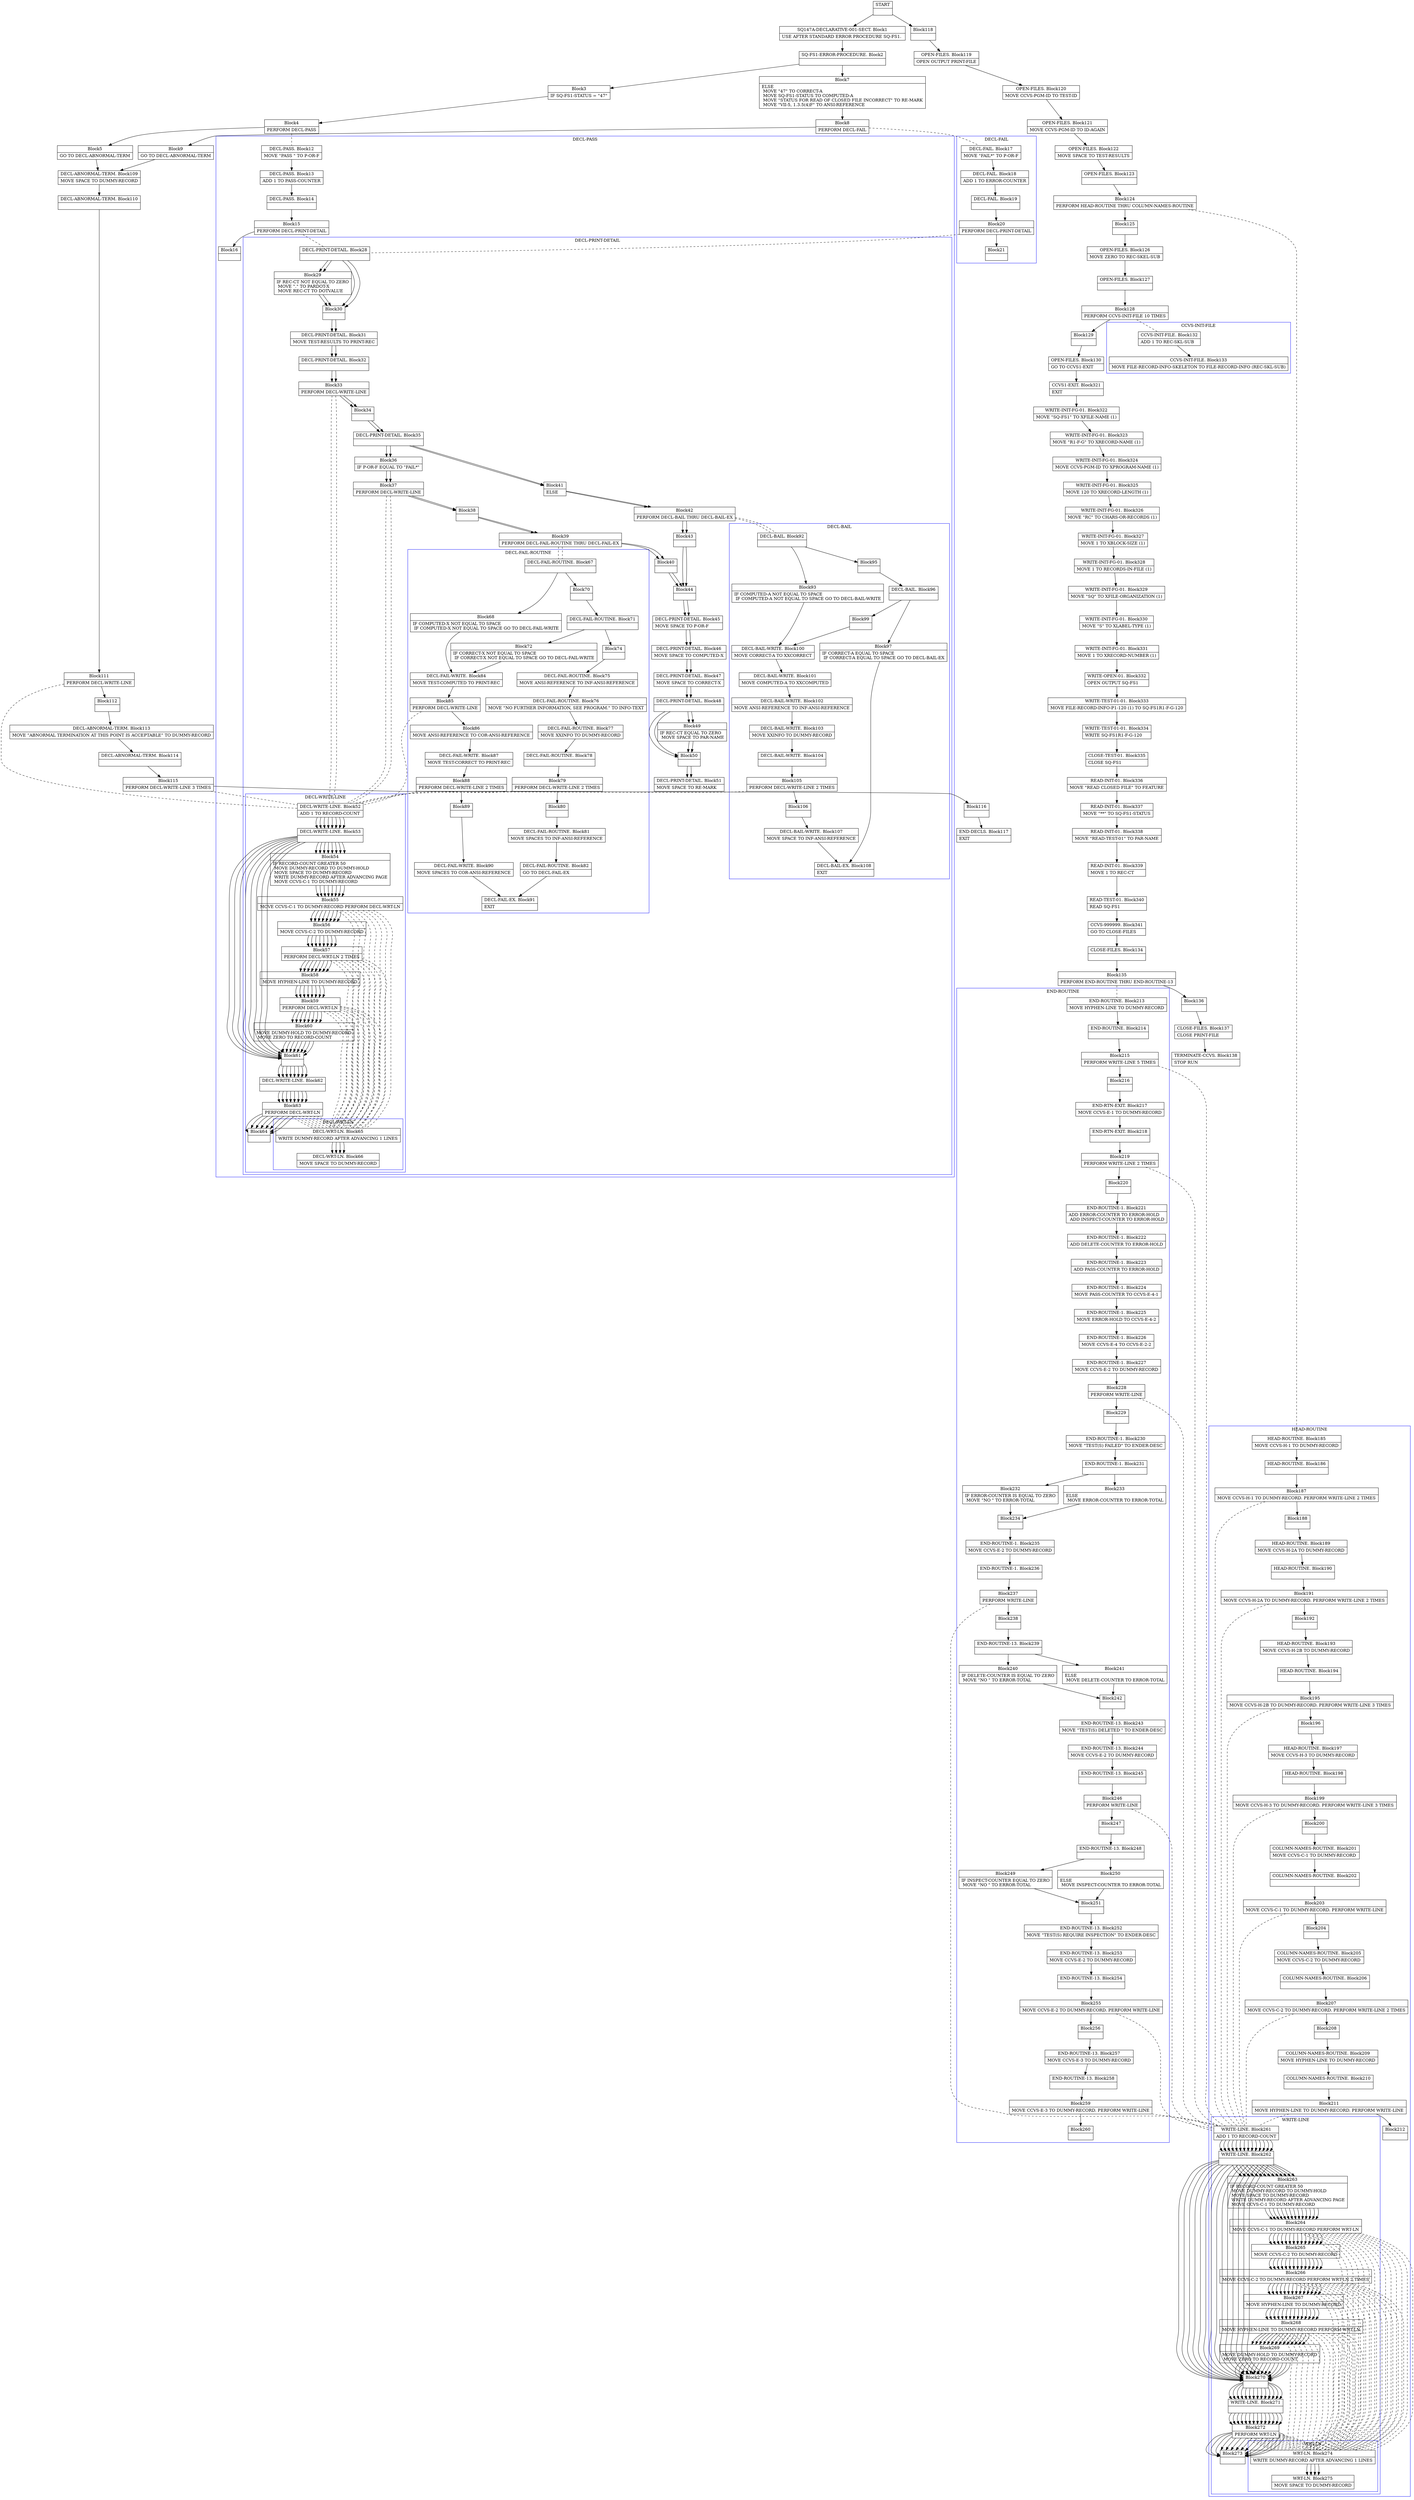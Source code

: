 digraph Cfg {
compound=true;
node [
shape = "record"
]

edge [
arrowtail = "empty"
]
Block0 [
label = "{START|}"
]
Block1 [
label = "{SQ147A-DECLARATIVE-001-SECT. Block1|    USE AFTER STANDARD ERROR PROCEDURE SQ-FS1. \l}"
]
Block2 [
label = "{SQ-FS1-ERROR-PROCEDURE. Block2|}"
]
Block3 [
label = "{Block3|    IF  SQ-FS1-STATUS = \"47\"\l}"
]
Block4 [
label = "{Block4|            PERFORM DECL-PASS\l}"
]
subgraph cluster_1{
color = blue;
label = "DECL-PASS";
Block12 [
label = "{DECL-PASS. Block12|    MOVE   \"PASS \" TO P-OR-F\l}"
]
Block13 [
label = "{DECL-PASS. Block13|    ADD     1 TO PASS-COUNTER\l}"
]
Block14 [
label = "{DECL-PASS. Block14|}"
]
Block15 [
label = "{Block15|    PERFORM DECL-PRINT-DETAIL\l}"
]
subgraph cluster_3{
color = blue;
label = "DECL-PRINT-DETAIL";
Block28 [
label = "{DECL-PRINT-DETAIL. Block28|}"
]
Block29 [
label = "{Block29|    IF REC-CT NOT EQUAL TO ZERO\l            MOVE \".\" TO PARDOT-X\l            MOVE REC-CT TO DOTVALUE\l}"
]
Block30 [
label = "{Block30|}"
]
Block31 [
label = "{DECL-PRINT-DETAIL. Block31|    MOVE    TEST-RESULTS TO PRINT-REC\l}"
]
Block32 [
label = "{DECL-PRINT-DETAIL. Block32|}"
]
Block33 [
label = "{Block33|    PERFORM DECL-WRITE-LINE\l}"
]
subgraph cluster_6{
color = blue;
label = "DECL-WRITE-LINE";
Block52 [
label = "{DECL-WRITE-LINE. Block52|    ADD     1 TO RECORD-COUNT\l}"
]
Block53 [
label = "{DECL-WRITE-LINE. Block53|}"
]
Block54 [
label = "{Block54|    IF RECORD-COUNT GREATER 50\l        MOVE    DUMMY-RECORD TO DUMMY-HOLD\l        MOVE    SPACE TO DUMMY-RECORD\l        WRITE   DUMMY-RECORD AFTER ADVANCING PAGE\l        MOVE    CCVS-C-1 TO DUMMY-RECORD\l}"
]
Block55 [
label = "{Block55|        MOVE    CCVS-C-1 TO DUMMY-RECORD PERFORM DECL-WRT-LN\l}"
]
subgraph cluster_10{
color = blue;
label = "DECL-WRT-LN";
Block65 [
label = "{DECL-WRT-LN. Block65|    WRITE   DUMMY-RECORD AFTER ADVANCING 1 LINES\l}"
]
Block66 [
label = "{DECL-WRT-LN. Block66|    MOVE    SPACE TO DUMMY-RECORD\l}"
]
Block65 -> Block66

}
Block55 -> Block65 [style=dashed, arrowhead=none]

Block56 [
label = "{Block56|        MOVE    CCVS-C-2 TO DUMMY-RECORD\l}"
]
Block57 [
label = "{Block57|        PERFORM DECL-WRT-LN 2 TIMES\l}"
]
subgraph cluster_11{
color = blue;
label = "DECL-WRT-LN";
Block65 [
label = "{DECL-WRT-LN. Block65|    WRITE   DUMMY-RECORD AFTER ADVANCING 1 LINES\l}"
]
Block66 [
label = "{DECL-WRT-LN. Block66|    MOVE    SPACE TO DUMMY-RECORD\l}"
]
Block65 -> Block66

}
Block57 -> Block65 [style=dashed, arrowhead=none]

Block58 [
label = "{Block58|        MOVE    HYPHEN-LINE TO DUMMY-RECORD\l}"
]
Block59 [
label = "{Block59|        PERFORM DECL-WRT-LN\l}"
]
subgraph cluster_12{
color = blue;
label = "DECL-WRT-LN";
Block65 [
label = "{DECL-WRT-LN. Block65|    WRITE   DUMMY-RECORD AFTER ADVANCING 1 LINES\l}"
]
Block66 [
label = "{DECL-WRT-LN. Block66|    MOVE    SPACE TO DUMMY-RECORD\l}"
]
Block65 -> Block66

}
Block59 -> Block65 [style=dashed, arrowhead=none]

Block60 [
label = "{Block60|        MOVE    DUMMY-HOLD TO DUMMY-RECORD\l        MOVE    ZERO TO RECORD-COUNT\l}"
]
Block61 [
label = "{Block61|}"
]
Block62 [
label = "{DECL-WRITE-LINE. Block62|}"
]
Block63 [
label = "{Block63|    PERFORM DECL-WRT-LN\l}"
]
subgraph cluster_13{
color = blue;
label = "DECL-WRT-LN";
Block65 [
label = "{DECL-WRT-LN. Block65|    WRITE   DUMMY-RECORD AFTER ADVANCING 1 LINES\l}"
]
Block66 [
label = "{DECL-WRT-LN. Block66|    MOVE    SPACE TO DUMMY-RECORD\l}"
]
Block65 -> Block66

}
Block63 -> Block65 [style=dashed, arrowhead=none]

Block64 [
label = "{Block64|}"
]
Block52 -> Block53
Block53 -> Block54
Block53 -> Block61
Block54 -> Block55
Block55 -> Block56
Block56 -> Block57
Block57 -> Block58
Block58 -> Block59
Block59 -> Block60
Block60 -> Block61
Block61 -> Block62
Block62 -> Block63
Block63 -> Block64

}
Block33 -> Block52 [style=dashed, arrowhead=none]

Block34 [
label = "{Block34|}"
]
Block35 [
label = "{DECL-PRINT-DETAIL. Block35|}"
]
Block36 [
label = "{Block36|    IF P-OR-F EQUAL TO \"FAIL*\"\l}"
]
Block37 [
label = "{Block37|        PERFORM DECL-WRITE-LINE\l}"
]
subgraph cluster_7{
color = blue;
label = "DECL-WRITE-LINE";
Block52 [
label = "{DECL-WRITE-LINE. Block52|    ADD     1 TO RECORD-COUNT\l}"
]
Block53 [
label = "{DECL-WRITE-LINE. Block53|}"
]
Block54 [
label = "{Block54|    IF RECORD-COUNT GREATER 50\l        MOVE    DUMMY-RECORD TO DUMMY-HOLD\l        MOVE    SPACE TO DUMMY-RECORD\l        WRITE   DUMMY-RECORD AFTER ADVANCING PAGE\l        MOVE    CCVS-C-1 TO DUMMY-RECORD\l}"
]
Block55 [
label = "{Block55|        MOVE    CCVS-C-1 TO DUMMY-RECORD PERFORM DECL-WRT-LN\l}"
]
Block55 -> Block65 [style=dashed, arrowhead=none]

Block56 [
label = "{Block56|        MOVE    CCVS-C-2 TO DUMMY-RECORD\l}"
]
Block57 [
label = "{Block57|        PERFORM DECL-WRT-LN 2 TIMES\l}"
]
Block57 -> Block65 [style=dashed, arrowhead=none]

Block58 [
label = "{Block58|        MOVE    HYPHEN-LINE TO DUMMY-RECORD\l}"
]
Block59 [
label = "{Block59|        PERFORM DECL-WRT-LN\l}"
]
Block59 -> Block65 [style=dashed, arrowhead=none]

Block60 [
label = "{Block60|        MOVE    DUMMY-HOLD TO DUMMY-RECORD\l        MOVE    ZERO TO RECORD-COUNT\l}"
]
Block61 [
label = "{Block61|}"
]
Block62 [
label = "{DECL-WRITE-LINE. Block62|}"
]
Block63 [
label = "{Block63|    PERFORM DECL-WRT-LN\l}"
]
Block63 -> Block65 [style=dashed, arrowhead=none]

Block64 [
label = "{Block64|}"
]
Block52 -> Block53
Block53 -> Block54
Block53 -> Block61
Block54 -> Block55
Block55 -> Block56
Block56 -> Block57
Block57 -> Block58
Block58 -> Block59
Block59 -> Block60
Block60 -> Block61
Block61 -> Block62
Block62 -> Block63
Block63 -> Block64

}
Block37 -> Block52 [style=dashed, arrowhead=none]

Block38 [
label = "{Block38|}"
]
Block39 [
label = "{Block39|        PERFORM DECL-FAIL-ROUTINE THRU DECL-FAIL-EX\l}"
]
subgraph cluster_8{
color = blue;
label = "DECL-FAIL-ROUTINE";
Block67 [
label = "{DECL-FAIL-ROUTINE. Block67|}"
]
Block68 [
label = "{Block68|    IF COMPUTED-X NOT EQUAL TO SPACE\l    IF COMPUTED-X NOT EQUAL TO SPACE GO TO DECL-FAIL-WRITE\l}"
]
Block84 [
label = "{DECL-FAIL-WRITE. Block84|    MOVE    TEST-COMPUTED TO PRINT-REC\l}"
]
Block85 [
label = "{Block85|    PERFORM DECL-WRITE-LINE\l}"
]
subgraph cluster_15{
color = blue;
label = "DECL-WRITE-LINE";
Block52 [
label = "{DECL-WRITE-LINE. Block52|    ADD     1 TO RECORD-COUNT\l}"
]
Block53 [
label = "{DECL-WRITE-LINE. Block53|}"
]
Block54 [
label = "{Block54|    IF RECORD-COUNT GREATER 50\l        MOVE    DUMMY-RECORD TO DUMMY-HOLD\l        MOVE    SPACE TO DUMMY-RECORD\l        WRITE   DUMMY-RECORD AFTER ADVANCING PAGE\l        MOVE    CCVS-C-1 TO DUMMY-RECORD\l}"
]
Block55 [
label = "{Block55|        MOVE    CCVS-C-1 TO DUMMY-RECORD PERFORM DECL-WRT-LN\l}"
]
Block55 -> Block65 [style=dashed, arrowhead=none]

Block56 [
label = "{Block56|        MOVE    CCVS-C-2 TO DUMMY-RECORD\l}"
]
Block57 [
label = "{Block57|        PERFORM DECL-WRT-LN 2 TIMES\l}"
]
Block57 -> Block65 [style=dashed, arrowhead=none]

Block58 [
label = "{Block58|        MOVE    HYPHEN-LINE TO DUMMY-RECORD\l}"
]
Block59 [
label = "{Block59|        PERFORM DECL-WRT-LN\l}"
]
Block59 -> Block65 [style=dashed, arrowhead=none]

Block60 [
label = "{Block60|        MOVE    DUMMY-HOLD TO DUMMY-RECORD\l        MOVE    ZERO TO RECORD-COUNT\l}"
]
Block61 [
label = "{Block61|}"
]
Block62 [
label = "{DECL-WRITE-LINE. Block62|}"
]
Block63 [
label = "{Block63|    PERFORM DECL-WRT-LN\l}"
]
Block63 -> Block65 [style=dashed, arrowhead=none]

Block64 [
label = "{Block64|}"
]
Block52 -> Block53
Block53 -> Block54
Block53 -> Block61
Block54 -> Block55
Block55 -> Block56
Block56 -> Block57
Block57 -> Block58
Block58 -> Block59
Block59 -> Block60
Block60 -> Block61
Block61 -> Block62
Block62 -> Block63
Block63 -> Block64

}
Block85 -> Block52 [style=dashed, arrowhead=none]

Block86 [
label = "{Block86|    MOVE    ANSI-REFERENCE TO COR-ANSI-REFERENCE\l}"
]
Block87 [
label = "{DECL-FAIL-WRITE. Block87|    MOVE    TEST-CORRECT TO PRINT-REC\l}"
]
Block88 [
label = "{Block88|    PERFORM DECL-WRITE-LINE 2 TIMES\l}"
]
subgraph cluster_16{
color = blue;
label = "DECL-WRITE-LINE";
Block52 [
label = "{DECL-WRITE-LINE. Block52|    ADD     1 TO RECORD-COUNT\l}"
]
Block53 [
label = "{DECL-WRITE-LINE. Block53|}"
]
Block54 [
label = "{Block54|    IF RECORD-COUNT GREATER 50\l        MOVE    DUMMY-RECORD TO DUMMY-HOLD\l        MOVE    SPACE TO DUMMY-RECORD\l        WRITE   DUMMY-RECORD AFTER ADVANCING PAGE\l        MOVE    CCVS-C-1 TO DUMMY-RECORD\l}"
]
Block55 [
label = "{Block55|        MOVE    CCVS-C-1 TO DUMMY-RECORD PERFORM DECL-WRT-LN\l}"
]
Block55 -> Block65 [style=dashed, arrowhead=none]

Block56 [
label = "{Block56|        MOVE    CCVS-C-2 TO DUMMY-RECORD\l}"
]
Block57 [
label = "{Block57|        PERFORM DECL-WRT-LN 2 TIMES\l}"
]
Block57 -> Block65 [style=dashed, arrowhead=none]

Block58 [
label = "{Block58|        MOVE    HYPHEN-LINE TO DUMMY-RECORD\l}"
]
Block59 [
label = "{Block59|        PERFORM DECL-WRT-LN\l}"
]
Block59 -> Block65 [style=dashed, arrowhead=none]

Block60 [
label = "{Block60|        MOVE    DUMMY-HOLD TO DUMMY-RECORD\l        MOVE    ZERO TO RECORD-COUNT\l}"
]
Block61 [
label = "{Block61|}"
]
Block62 [
label = "{DECL-WRITE-LINE. Block62|}"
]
Block63 [
label = "{Block63|    PERFORM DECL-WRT-LN\l}"
]
Block63 -> Block65 [style=dashed, arrowhead=none]

Block64 [
label = "{Block64|}"
]
Block52 -> Block53
Block53 -> Block54
Block53 -> Block61
Block54 -> Block55
Block55 -> Block56
Block56 -> Block57
Block57 -> Block58
Block58 -> Block59
Block59 -> Block60
Block60 -> Block61
Block61 -> Block62
Block62 -> Block63
Block63 -> Block64

}
Block88 -> Block52 [style=dashed, arrowhead=none]

Block89 [
label = "{Block89|}"
]
Block90 [
label = "{DECL-FAIL-WRITE. Block90|    MOVE    SPACES TO COR-ANSI-REFERENCE\l}"
]
Block91 [
label = "{DECL-FAIL-EX. Block91|    EXIT\l}"
]
Block70 [
label = "{Block70|}"
]
Block71 [
label = "{DECL-FAIL-ROUTINE. Block71|}"
]
Block72 [
label = "{Block72|    IF CORRECT-X NOT EQUAL TO SPACE\l    IF CORRECT-X NOT EQUAL TO SPACE GO TO DECL-FAIL-WRITE\l}"
]
Block74 [
label = "{Block74|}"
]
Block75 [
label = "{DECL-FAIL-ROUTINE. Block75|    MOVE    ANSI-REFERENCE TO INF-ANSI-REFERENCE\l}"
]
Block76 [
label = "{DECL-FAIL-ROUTINE. Block76|    MOVE   \"NO FURTHER INFORMATION, SEE PROGRAM.\" TO INFO-TEXT\l}"
]
Block77 [
label = "{DECL-FAIL-ROUTINE. Block77|    MOVE    XXINFO TO DUMMY-RECORD\l}"
]
Block78 [
label = "{DECL-FAIL-ROUTINE. Block78|}"
]
Block79 [
label = "{Block79|    PERFORM DECL-WRITE-LINE 2 TIMES\l}"
]
subgraph cluster_14{
color = blue;
label = "DECL-WRITE-LINE";
Block52 [
label = "{DECL-WRITE-LINE. Block52|    ADD     1 TO RECORD-COUNT\l}"
]
Block53 [
label = "{DECL-WRITE-LINE. Block53|}"
]
Block54 [
label = "{Block54|    IF RECORD-COUNT GREATER 50\l        MOVE    DUMMY-RECORD TO DUMMY-HOLD\l        MOVE    SPACE TO DUMMY-RECORD\l        WRITE   DUMMY-RECORD AFTER ADVANCING PAGE\l        MOVE    CCVS-C-1 TO DUMMY-RECORD\l}"
]
Block55 [
label = "{Block55|        MOVE    CCVS-C-1 TO DUMMY-RECORD PERFORM DECL-WRT-LN\l}"
]
Block55 -> Block65 [style=dashed, arrowhead=none]

Block56 [
label = "{Block56|        MOVE    CCVS-C-2 TO DUMMY-RECORD\l}"
]
Block57 [
label = "{Block57|        PERFORM DECL-WRT-LN 2 TIMES\l}"
]
Block57 -> Block65 [style=dashed, arrowhead=none]

Block58 [
label = "{Block58|        MOVE    HYPHEN-LINE TO DUMMY-RECORD\l}"
]
Block59 [
label = "{Block59|        PERFORM DECL-WRT-LN\l}"
]
Block59 -> Block65 [style=dashed, arrowhead=none]

Block60 [
label = "{Block60|        MOVE    DUMMY-HOLD TO DUMMY-RECORD\l        MOVE    ZERO TO RECORD-COUNT\l}"
]
Block61 [
label = "{Block61|}"
]
Block62 [
label = "{DECL-WRITE-LINE. Block62|}"
]
Block63 [
label = "{Block63|    PERFORM DECL-WRT-LN\l}"
]
Block63 -> Block65 [style=dashed, arrowhead=none]

Block64 [
label = "{Block64|}"
]
Block52 -> Block53
Block53 -> Block54
Block53 -> Block61
Block54 -> Block55
Block55 -> Block56
Block56 -> Block57
Block57 -> Block58
Block58 -> Block59
Block59 -> Block60
Block60 -> Block61
Block61 -> Block62
Block62 -> Block63
Block63 -> Block64

}
Block79 -> Block52 [style=dashed, arrowhead=none]

Block80 [
label = "{Block80|}"
]
Block81 [
label = "{DECL-FAIL-ROUTINE. Block81|    MOVE    SPACES TO INF-ANSI-REFERENCE\l}"
]
Block82 [
label = "{DECL-FAIL-ROUTINE. Block82|    GO TO   DECL-FAIL-EX\l}"
]
Block67 -> Block68
Block67 -> Block70
Block68 -> Block84
Block84 -> Block85
Block85 -> Block86
Block86 -> Block87
Block87 -> Block88
Block88 -> Block89
Block89 -> Block90
Block90 -> Block91
Block70 -> Block71
Block71 -> Block72
Block71 -> Block74
Block72 -> Block84
Block74 -> Block75
Block75 -> Block76
Block76 -> Block77
Block77 -> Block78
Block78 -> Block79
Block79 -> Block80
Block80 -> Block81
Block81 -> Block82
Block82 -> Block91

}
Block39 -> Block67 [style=dashed, arrowhead=none]

Block40 [
label = "{Block40|}"
]
Block44 [
label = "{Block44|}"
]
Block45 [
label = "{DECL-PRINT-DETAIL. Block45|    MOVE    SPACE TO P-OR-F\l}"
]
Block46 [
label = "{DECL-PRINT-DETAIL. Block46|    MOVE    SPACE TO COMPUTED-X\l}"
]
Block47 [
label = "{DECL-PRINT-DETAIL. Block47|    MOVE    SPACE TO CORRECT-X\l}"
]
Block48 [
label = "{DECL-PRINT-DETAIL. Block48|}"
]
Block49 [
label = "{Block49|    IF REC-CT EQUAL TO ZERO\l        MOVE    SPACE TO PAR-NAME\l}"
]
Block50 [
label = "{Block50|}"
]
Block51 [
label = "{DECL-PRINT-DETAIL. Block51|    MOVE    SPACE TO RE-MARK\l}"
]
Block41 [
label = "{Block41|    ELSE\l}"
]
Block42 [
label = "{Block42|        PERFORM DECL-BAIL THRU DECL-BAIL-EX\l}"
]
subgraph cluster_9{
color = blue;
label = "DECL-BAIL";
Block92 [
label = "{DECL-BAIL. Block92|}"
]
Block93 [
label = "{Block93|    IF COMPUTED-A NOT EQUAL TO SPACE\l    IF COMPUTED-A NOT EQUAL TO SPACE GO TO DECL-BAIL-WRITE\l}"
]
Block100 [
label = "{DECL-BAIL-WRITE. Block100|    MOVE    CORRECT-A TO XXCORRECT\l}"
]
Block101 [
label = "{DECL-BAIL-WRITE. Block101|    MOVE    COMPUTED-A TO XXCOMPUTED\l}"
]
Block102 [
label = "{DECL-BAIL-WRITE. Block102|    MOVE    ANSI-REFERENCE TO INF-ANSI-REFERENCE\l}"
]
Block103 [
label = "{DECL-BAIL-WRITE. Block103|    MOVE    XXINFO TO DUMMY-RECORD\l}"
]
Block104 [
label = "{DECL-BAIL-WRITE. Block104|}"
]
Block105 [
label = "{Block105|    PERFORM DECL-WRITE-LINE 2 TIMES\l}"
]
subgraph cluster_17{
color = blue;
label = "DECL-WRITE-LINE";
Block52 [
label = "{DECL-WRITE-LINE. Block52|    ADD     1 TO RECORD-COUNT\l}"
]
Block53 [
label = "{DECL-WRITE-LINE. Block53|}"
]
Block54 [
label = "{Block54|    IF RECORD-COUNT GREATER 50\l        MOVE    DUMMY-RECORD TO DUMMY-HOLD\l        MOVE    SPACE TO DUMMY-RECORD\l        WRITE   DUMMY-RECORD AFTER ADVANCING PAGE\l        MOVE    CCVS-C-1 TO DUMMY-RECORD\l}"
]
Block55 [
label = "{Block55|        MOVE    CCVS-C-1 TO DUMMY-RECORD PERFORM DECL-WRT-LN\l}"
]
Block55 -> Block65 [style=dashed, arrowhead=none]

Block56 [
label = "{Block56|        MOVE    CCVS-C-2 TO DUMMY-RECORD\l}"
]
Block57 [
label = "{Block57|        PERFORM DECL-WRT-LN 2 TIMES\l}"
]
Block57 -> Block65 [style=dashed, arrowhead=none]

Block58 [
label = "{Block58|        MOVE    HYPHEN-LINE TO DUMMY-RECORD\l}"
]
Block59 [
label = "{Block59|        PERFORM DECL-WRT-LN\l}"
]
Block59 -> Block65 [style=dashed, arrowhead=none]

Block60 [
label = "{Block60|        MOVE    DUMMY-HOLD TO DUMMY-RECORD\l        MOVE    ZERO TO RECORD-COUNT\l}"
]
Block61 [
label = "{Block61|}"
]
Block62 [
label = "{DECL-WRITE-LINE. Block62|}"
]
Block63 [
label = "{Block63|    PERFORM DECL-WRT-LN\l}"
]
Block63 -> Block65 [style=dashed, arrowhead=none]

Block64 [
label = "{Block64|}"
]
Block52 -> Block53
Block53 -> Block54
Block53 -> Block61
Block54 -> Block55
Block55 -> Block56
Block56 -> Block57
Block57 -> Block58
Block58 -> Block59
Block59 -> Block60
Block60 -> Block61
Block61 -> Block62
Block62 -> Block63
Block63 -> Block64

}
Block105 -> Block52 [style=dashed, arrowhead=none]

Block106 [
label = "{Block106|}"
]
Block107 [
label = "{DECL-BAIL-WRITE. Block107|    MOVE SPACE TO INF-ANSI-REFERENCE\l}"
]
Block108 [
label = "{DECL-BAIL-EX. Block108|    EXIT\l}"
]
Block95 [
label = "{Block95|}"
]
Block96 [
label = "{DECL-BAIL. Block96|}"
]
Block97 [
label = "{Block97|    IF CORRECT-A EQUAL TO SPACE\l    IF CORRECT-A EQUAL TO SPACE GO TO DECL-BAIL-EX\l}"
]
Block99 [
label = "{Block99|}"
]
Block92 -> Block93
Block92 -> Block95
Block93 -> Block100
Block100 -> Block101
Block101 -> Block102
Block102 -> Block103
Block103 -> Block104
Block104 -> Block105
Block105 -> Block106
Block106 -> Block107
Block107 -> Block108
Block95 -> Block96
Block96 -> Block97
Block96 -> Block99
Block97 -> Block108
Block99 -> Block100

}
Block42 -> Block92 [style=dashed, arrowhead=none]

Block43 [
label = "{Block43|}"
]
Block28 -> Block29
Block28 -> Block30
Block29 -> Block30
Block30 -> Block31
Block31 -> Block32
Block32 -> Block33
Block33 -> Block34
Block34 -> Block35
Block35 -> Block36
Block35 -> Block41
Block36 -> Block37
Block37 -> Block38
Block38 -> Block39
Block39 -> Block40
Block40 -> Block44
Block44 -> Block45
Block45 -> Block46
Block46 -> Block47
Block47 -> Block48
Block48 -> Block49
Block48 -> Block50
Block49 -> Block50
Block50 -> Block51
Block41 -> Block42
Block42 -> Block43
Block43 -> Block44

}
Block15 -> Block28 [style=dashed, arrowhead=none]

Block16 [
label = "{Block16|}"
]
Block12 -> Block13
Block13 -> Block14
Block14 -> Block15
Block15 -> Block16

}
Block4 -> Block12 [style=dashed, arrowhead=none]

Block5 [
label = "{Block5|            GO TO DECL-ABNORMAL-TERM\l}"
]
Block109 [
label = "{DECL-ABNORMAL-TERM. Block109|    MOVE SPACE TO DUMMY-RECORD\l}"
]
Block110 [
label = "{DECL-ABNORMAL-TERM. Block110|}"
]
Block111 [
label = "{Block111|    PERFORM DECL-WRITE-LINE\l}"
]
subgraph cluster_18{
color = blue;
label = "DECL-WRITE-LINE";
Block52 [
label = "{DECL-WRITE-LINE. Block52|    ADD     1 TO RECORD-COUNT\l}"
]
Block53 [
label = "{DECL-WRITE-LINE. Block53|}"
]
Block54 [
label = "{Block54|    IF RECORD-COUNT GREATER 50\l        MOVE    DUMMY-RECORD TO DUMMY-HOLD\l        MOVE    SPACE TO DUMMY-RECORD\l        WRITE   DUMMY-RECORD AFTER ADVANCING PAGE\l        MOVE    CCVS-C-1 TO DUMMY-RECORD\l}"
]
Block55 [
label = "{Block55|        MOVE    CCVS-C-1 TO DUMMY-RECORD PERFORM DECL-WRT-LN\l}"
]
Block55 -> Block65 [style=dashed, arrowhead=none]

Block56 [
label = "{Block56|        MOVE    CCVS-C-2 TO DUMMY-RECORD\l}"
]
Block57 [
label = "{Block57|        PERFORM DECL-WRT-LN 2 TIMES\l}"
]
Block57 -> Block65 [style=dashed, arrowhead=none]

Block58 [
label = "{Block58|        MOVE    HYPHEN-LINE TO DUMMY-RECORD\l}"
]
Block59 [
label = "{Block59|        PERFORM DECL-WRT-LN\l}"
]
Block59 -> Block65 [style=dashed, arrowhead=none]

Block60 [
label = "{Block60|        MOVE    DUMMY-HOLD TO DUMMY-RECORD\l        MOVE    ZERO TO RECORD-COUNT\l}"
]
Block61 [
label = "{Block61|}"
]
Block62 [
label = "{DECL-WRITE-LINE. Block62|}"
]
Block63 [
label = "{Block63|    PERFORM DECL-WRT-LN\l}"
]
Block63 -> Block65 [style=dashed, arrowhead=none]

Block64 [
label = "{Block64|}"
]
Block52 -> Block53
Block53 -> Block54
Block53 -> Block61
Block54 -> Block55
Block55 -> Block56
Block56 -> Block57
Block57 -> Block58
Block58 -> Block59
Block59 -> Block60
Block60 -> Block61
Block61 -> Block62
Block62 -> Block63
Block63 -> Block64

}
Block111 -> Block52 [style=dashed, arrowhead=none]

Block112 [
label = "{Block112|}"
]
Block113 [
label = "{DECL-ABNORMAL-TERM. Block113|    MOVE \"ABNORMAL TERMINATION AT THIS POINT IS ACCEPTABLE\"              TO DUMMY-RECORD\l}"
]
Block114 [
label = "{DECL-ABNORMAL-TERM. Block114|}"
]
Block115 [
label = "{Block115|    PERFORM DECL-WRITE-LINE 3 TIMES\l}"
]
subgraph cluster_19{
color = blue;
label = "DECL-WRITE-LINE";
Block52 [
label = "{DECL-WRITE-LINE. Block52|    ADD     1 TO RECORD-COUNT\l}"
]
Block53 [
label = "{DECL-WRITE-LINE. Block53|}"
]
Block54 [
label = "{Block54|    IF RECORD-COUNT GREATER 50\l        MOVE    DUMMY-RECORD TO DUMMY-HOLD\l        MOVE    SPACE TO DUMMY-RECORD\l        WRITE   DUMMY-RECORD AFTER ADVANCING PAGE\l        MOVE    CCVS-C-1 TO DUMMY-RECORD\l}"
]
Block55 [
label = "{Block55|        MOVE    CCVS-C-1 TO DUMMY-RECORD PERFORM DECL-WRT-LN\l}"
]
Block55 -> Block65 [style=dashed, arrowhead=none]

Block56 [
label = "{Block56|        MOVE    CCVS-C-2 TO DUMMY-RECORD\l}"
]
Block57 [
label = "{Block57|        PERFORM DECL-WRT-LN 2 TIMES\l}"
]
Block57 -> Block65 [style=dashed, arrowhead=none]

Block58 [
label = "{Block58|        MOVE    HYPHEN-LINE TO DUMMY-RECORD\l}"
]
Block59 [
label = "{Block59|        PERFORM DECL-WRT-LN\l}"
]
Block59 -> Block65 [style=dashed, arrowhead=none]

Block60 [
label = "{Block60|        MOVE    DUMMY-HOLD TO DUMMY-RECORD\l        MOVE    ZERO TO RECORD-COUNT\l}"
]
Block61 [
label = "{Block61|}"
]
Block62 [
label = "{DECL-WRITE-LINE. Block62|}"
]
Block63 [
label = "{Block63|    PERFORM DECL-WRT-LN\l}"
]
Block63 -> Block65 [style=dashed, arrowhead=none]

Block64 [
label = "{Block64|}"
]
Block52 -> Block53
Block53 -> Block54
Block53 -> Block61
Block54 -> Block55
Block55 -> Block56
Block56 -> Block57
Block57 -> Block58
Block58 -> Block59
Block59 -> Block60
Block60 -> Block61
Block61 -> Block62
Block62 -> Block63
Block63 -> Block64

}
Block115 -> Block52 [style=dashed, arrowhead=none]

Block116 [
label = "{Block116|}"
]
Block117 [
label = "{END-DECLS. Block117|    EXIT\l}"
]
Block7 [
label = "{Block7|    ELSE\l            MOVE \"47\" TO CORRECT-A\l            MOVE SQ-FS1-STATUS TO COMPUTED-A\l            MOVE \"STATUS FOR READ OF CLOSED FILE INCORRECT\"                      TO RE-MARK\l            MOVE \"VII-5, 1.3.5(4)F\" TO ANSI-REFERENCE\l}"
]
Block8 [
label = "{Block8|            PERFORM DECL-FAIL\l}"
]
subgraph cluster_2{
color = blue;
label = "DECL-FAIL";
Block17 [
label = "{DECL-FAIL. Block17|    MOVE   \"FAIL*\" TO P-OR-F\l}"
]
Block18 [
label = "{DECL-FAIL. Block18|    ADD     1 TO ERROR-COUNTER\l}"
]
Block19 [
label = "{DECL-FAIL. Block19|}"
]
Block20 [
label = "{Block20|    PERFORM DECL-PRINT-DETAIL\l}"
]
subgraph cluster_4{
color = blue;
label = "DECL-PRINT-DETAIL";
Block28 [
label = "{DECL-PRINT-DETAIL. Block28|}"
]
Block29 [
label = "{Block29|    IF REC-CT NOT EQUAL TO ZERO\l            MOVE \".\" TO PARDOT-X\l            MOVE REC-CT TO DOTVALUE\l}"
]
Block30 [
label = "{Block30|}"
]
Block31 [
label = "{DECL-PRINT-DETAIL. Block31|    MOVE    TEST-RESULTS TO PRINT-REC\l}"
]
Block32 [
label = "{DECL-PRINT-DETAIL. Block32|}"
]
Block33 [
label = "{Block33|    PERFORM DECL-WRITE-LINE\l}"
]
Block33 -> Block52 [style=dashed, arrowhead=none]

Block34 [
label = "{Block34|}"
]
Block35 [
label = "{DECL-PRINT-DETAIL. Block35|}"
]
Block36 [
label = "{Block36|    IF P-OR-F EQUAL TO \"FAIL*\"\l}"
]
Block37 [
label = "{Block37|        PERFORM DECL-WRITE-LINE\l}"
]
Block37 -> Block52 [style=dashed, arrowhead=none]

Block38 [
label = "{Block38|}"
]
Block39 [
label = "{Block39|        PERFORM DECL-FAIL-ROUTINE THRU DECL-FAIL-EX\l}"
]
Block39 -> Block67 [style=dashed, arrowhead=none]

Block40 [
label = "{Block40|}"
]
Block44 [
label = "{Block44|}"
]
Block45 [
label = "{DECL-PRINT-DETAIL. Block45|    MOVE    SPACE TO P-OR-F\l}"
]
Block46 [
label = "{DECL-PRINT-DETAIL. Block46|    MOVE    SPACE TO COMPUTED-X\l}"
]
Block47 [
label = "{DECL-PRINT-DETAIL. Block47|    MOVE    SPACE TO CORRECT-X\l}"
]
Block48 [
label = "{DECL-PRINT-DETAIL. Block48|}"
]
Block49 [
label = "{Block49|    IF REC-CT EQUAL TO ZERO\l        MOVE    SPACE TO PAR-NAME\l}"
]
Block50 [
label = "{Block50|}"
]
Block51 [
label = "{DECL-PRINT-DETAIL. Block51|    MOVE    SPACE TO RE-MARK\l}"
]
Block41 [
label = "{Block41|    ELSE\l}"
]
Block42 [
label = "{Block42|        PERFORM DECL-BAIL THRU DECL-BAIL-EX\l}"
]
Block42 -> Block92 [style=dashed, arrowhead=none]

Block43 [
label = "{Block43|}"
]
Block28 -> Block29
Block28 -> Block30
Block29 -> Block30
Block30 -> Block31
Block31 -> Block32
Block32 -> Block33
Block33 -> Block34
Block34 -> Block35
Block35 -> Block36
Block35 -> Block41
Block36 -> Block37
Block37 -> Block38
Block38 -> Block39
Block39 -> Block40
Block40 -> Block44
Block44 -> Block45
Block45 -> Block46
Block46 -> Block47
Block47 -> Block48
Block48 -> Block49
Block48 -> Block50
Block49 -> Block50
Block50 -> Block51
Block41 -> Block42
Block42 -> Block43
Block43 -> Block44

}
Block20 -> Block28 [style=dashed, arrowhead=none]

Block21 [
label = "{Block21|}"
]
Block17 -> Block18
Block18 -> Block19
Block19 -> Block20
Block20 -> Block21

}
Block8 -> Block17 [style=dashed, arrowhead=none]

Block9 [
label = "{Block9|            GO TO DECL-ABNORMAL-TERM\l}"
]
Block118 [
label = "{Block118|}"
]
Block119 [
label = "{OPEN-FILES. Block119|    OPEN    OUTPUT PRINT-FILE\l}"
]
Block120 [
label = "{OPEN-FILES. Block120|    MOVE    CCVS-PGM-ID TO TEST-ID\l}"
]
Block121 [
label = "{OPEN-FILES. Block121|    MOVE    CCVS-PGM-ID TO ID-AGAIN\l}"
]
Block122 [
label = "{OPEN-FILES. Block122|    MOVE    SPACE TO TEST-RESULTS\l}"
]
Block123 [
label = "{OPEN-FILES. Block123|}"
]
Block124 [
label = "{Block124|    PERFORM HEAD-ROUTINE THRU COLUMN-NAMES-ROUTINE\l}"
]
subgraph cluster_20{
color = blue;
label = "HEAD-ROUTINE";
Block185 [
label = "{HEAD-ROUTINE. Block185|    MOVE CCVS-H-1  TO DUMMY-RECORD\l}"
]
Block186 [
label = "{HEAD-ROUTINE. Block186|}"
]
Block187 [
label = "{Block187|    MOVE CCVS-H-1  TO DUMMY-RECORD. PERFORM WRITE-LINE 2 TIMES\l}"
]
subgraph cluster_31{
color = blue;
label = "WRITE-LINE";
Block261 [
label = "{WRITE-LINE. Block261|    ADD     1 TO RECORD-COUNT\l}"
]
Block262 [
label = "{WRITE-LINE. Block262|}"
]
Block263 [
label = "{Block263|    IF RECORD-COUNT GREATER 50\l        MOVE  DUMMY-RECORD TO DUMMY-HOLD\l        MOVE  SPACE TO DUMMY-RECORD\l        WRITE DUMMY-RECORD AFTER ADVANCING PAGE\l        MOVE  CCVS-C-1 TO DUMMY-RECORD\l}"
]
Block264 [
label = "{Block264|        MOVE  CCVS-C-1 TO DUMMY-RECORD PERFORM WRT-LN\l}"
]
subgraph cluster_45{
color = blue;
label = "WRT-LN";
Block274 [
label = "{WRT-LN. Block274|    WRITE   DUMMY-RECORD AFTER ADVANCING 1 LINES\l}"
]
Block275 [
label = "{WRT-LN. Block275|    MOVE    SPACE TO DUMMY-RECORD\l}"
]
Block274 -> Block275

}
Block264 -> Block274 [style=dashed, arrowhead=none]

Block265 [
label = "{Block265|        MOVE  CCVS-C-2 TO DUMMY-RECORD\l}"
]
Block266 [
label = "{Block266|        MOVE  CCVS-C-2 TO DUMMY-RECORD PERFORM WRT-LN 2 TIMES\l}"
]
subgraph cluster_46{
color = blue;
label = "WRT-LN";
Block274 [
label = "{WRT-LN. Block274|    WRITE   DUMMY-RECORD AFTER ADVANCING 1 LINES\l}"
]
Block275 [
label = "{WRT-LN. Block275|    MOVE    SPACE TO DUMMY-RECORD\l}"
]
Block274 -> Block275

}
Block266 -> Block274 [style=dashed, arrowhead=none]

Block267 [
label = "{Block267|        MOVE  HYPHEN-LINE TO DUMMY-RECORD\l}"
]
Block268 [
label = "{Block268|        MOVE  HYPHEN-LINE TO DUMMY-RECORD PERFORM WRT-LN\l}"
]
subgraph cluster_47{
color = blue;
label = "WRT-LN";
Block274 [
label = "{WRT-LN. Block274|    WRITE   DUMMY-RECORD AFTER ADVANCING 1 LINES\l}"
]
Block275 [
label = "{WRT-LN. Block275|    MOVE    SPACE TO DUMMY-RECORD\l}"
]
Block274 -> Block275

}
Block268 -> Block274 [style=dashed, arrowhead=none]

Block269 [
label = "{Block269|        MOVE  DUMMY-HOLD TO DUMMY-RECORD\l        MOVE  ZERO TO RECORD-COUNT\l}"
]
Block270 [
label = "{Block270|}"
]
Block271 [
label = "{WRITE-LINE. Block271|}"
]
Block272 [
label = "{Block272|    PERFORM WRT-LN\l}"
]
subgraph cluster_48{
color = blue;
label = "WRT-LN";
Block274 [
label = "{WRT-LN. Block274|    WRITE   DUMMY-RECORD AFTER ADVANCING 1 LINES\l}"
]
Block275 [
label = "{WRT-LN. Block275|    MOVE    SPACE TO DUMMY-RECORD\l}"
]
Block274 -> Block275

}
Block272 -> Block274 [style=dashed, arrowhead=none]

Block273 [
label = "{Block273|}"
]
Block261 -> Block262
Block262 -> Block263
Block262 -> Block270
Block263 -> Block264
Block264 -> Block265
Block265 -> Block266
Block266 -> Block267
Block267 -> Block268
Block268 -> Block269
Block269 -> Block270
Block270 -> Block271
Block271 -> Block272
Block272 -> Block273

}
Block187 -> Block261 [style=dashed, arrowhead=none]

Block188 [
label = "{Block188|}"
]
Block189 [
label = "{HEAD-ROUTINE. Block189|    MOVE CCVS-H-2A TO DUMMY-RECORD\l}"
]
Block190 [
label = "{HEAD-ROUTINE. Block190|}"
]
Block191 [
label = "{Block191|    MOVE CCVS-H-2A TO DUMMY-RECORD. PERFORM WRITE-LINE 2 TIMES\l}"
]
subgraph cluster_32{
color = blue;
label = "WRITE-LINE";
Block261 [
label = "{WRITE-LINE. Block261|    ADD     1 TO RECORD-COUNT\l}"
]
Block262 [
label = "{WRITE-LINE. Block262|}"
]
Block263 [
label = "{Block263|    IF RECORD-COUNT GREATER 50\l        MOVE  DUMMY-RECORD TO DUMMY-HOLD\l        MOVE  SPACE TO DUMMY-RECORD\l        WRITE DUMMY-RECORD AFTER ADVANCING PAGE\l        MOVE  CCVS-C-1 TO DUMMY-RECORD\l}"
]
Block264 [
label = "{Block264|        MOVE  CCVS-C-1 TO DUMMY-RECORD PERFORM WRT-LN\l}"
]
Block264 -> Block274 [style=dashed, arrowhead=none]

Block265 [
label = "{Block265|        MOVE  CCVS-C-2 TO DUMMY-RECORD\l}"
]
Block266 [
label = "{Block266|        MOVE  CCVS-C-2 TO DUMMY-RECORD PERFORM WRT-LN 2 TIMES\l}"
]
Block266 -> Block274 [style=dashed, arrowhead=none]

Block267 [
label = "{Block267|        MOVE  HYPHEN-LINE TO DUMMY-RECORD\l}"
]
Block268 [
label = "{Block268|        MOVE  HYPHEN-LINE TO DUMMY-RECORD PERFORM WRT-LN\l}"
]
Block268 -> Block274 [style=dashed, arrowhead=none]

Block269 [
label = "{Block269|        MOVE  DUMMY-HOLD TO DUMMY-RECORD\l        MOVE  ZERO TO RECORD-COUNT\l}"
]
Block270 [
label = "{Block270|}"
]
Block271 [
label = "{WRITE-LINE. Block271|}"
]
Block272 [
label = "{Block272|    PERFORM WRT-LN\l}"
]
Block272 -> Block274 [style=dashed, arrowhead=none]

Block273 [
label = "{Block273|}"
]
Block261 -> Block262
Block262 -> Block263
Block262 -> Block270
Block263 -> Block264
Block264 -> Block265
Block265 -> Block266
Block266 -> Block267
Block267 -> Block268
Block268 -> Block269
Block269 -> Block270
Block270 -> Block271
Block271 -> Block272
Block272 -> Block273

}
Block191 -> Block261 [style=dashed, arrowhead=none]

Block192 [
label = "{Block192|}"
]
Block193 [
label = "{HEAD-ROUTINE. Block193|    MOVE CCVS-H-2B TO DUMMY-RECORD\l}"
]
Block194 [
label = "{HEAD-ROUTINE. Block194|}"
]
Block195 [
label = "{Block195|    MOVE CCVS-H-2B TO DUMMY-RECORD. PERFORM WRITE-LINE 3 TIMES\l}"
]
subgraph cluster_33{
color = blue;
label = "WRITE-LINE";
Block261 [
label = "{WRITE-LINE. Block261|    ADD     1 TO RECORD-COUNT\l}"
]
Block262 [
label = "{WRITE-LINE. Block262|}"
]
Block263 [
label = "{Block263|    IF RECORD-COUNT GREATER 50\l        MOVE  DUMMY-RECORD TO DUMMY-HOLD\l        MOVE  SPACE TO DUMMY-RECORD\l        WRITE DUMMY-RECORD AFTER ADVANCING PAGE\l        MOVE  CCVS-C-1 TO DUMMY-RECORD\l}"
]
Block264 [
label = "{Block264|        MOVE  CCVS-C-1 TO DUMMY-RECORD PERFORM WRT-LN\l}"
]
Block264 -> Block274 [style=dashed, arrowhead=none]

Block265 [
label = "{Block265|        MOVE  CCVS-C-2 TO DUMMY-RECORD\l}"
]
Block266 [
label = "{Block266|        MOVE  CCVS-C-2 TO DUMMY-RECORD PERFORM WRT-LN 2 TIMES\l}"
]
Block266 -> Block274 [style=dashed, arrowhead=none]

Block267 [
label = "{Block267|        MOVE  HYPHEN-LINE TO DUMMY-RECORD\l}"
]
Block268 [
label = "{Block268|        MOVE  HYPHEN-LINE TO DUMMY-RECORD PERFORM WRT-LN\l}"
]
Block268 -> Block274 [style=dashed, arrowhead=none]

Block269 [
label = "{Block269|        MOVE  DUMMY-HOLD TO DUMMY-RECORD\l        MOVE  ZERO TO RECORD-COUNT\l}"
]
Block270 [
label = "{Block270|}"
]
Block271 [
label = "{WRITE-LINE. Block271|}"
]
Block272 [
label = "{Block272|    PERFORM WRT-LN\l}"
]
Block272 -> Block274 [style=dashed, arrowhead=none]

Block273 [
label = "{Block273|}"
]
Block261 -> Block262
Block262 -> Block263
Block262 -> Block270
Block263 -> Block264
Block264 -> Block265
Block265 -> Block266
Block266 -> Block267
Block267 -> Block268
Block268 -> Block269
Block269 -> Block270
Block270 -> Block271
Block271 -> Block272
Block272 -> Block273

}
Block195 -> Block261 [style=dashed, arrowhead=none]

Block196 [
label = "{Block196|}"
]
Block197 [
label = "{HEAD-ROUTINE. Block197|    MOVE CCVS-H-3  TO DUMMY-RECORD\l}"
]
Block198 [
label = "{HEAD-ROUTINE. Block198|}"
]
Block199 [
label = "{Block199|    MOVE CCVS-H-3  TO DUMMY-RECORD. PERFORM WRITE-LINE 3 TIMES\l}"
]
subgraph cluster_34{
color = blue;
label = "WRITE-LINE";
Block261 [
label = "{WRITE-LINE. Block261|    ADD     1 TO RECORD-COUNT\l}"
]
Block262 [
label = "{WRITE-LINE. Block262|}"
]
Block263 [
label = "{Block263|    IF RECORD-COUNT GREATER 50\l        MOVE  DUMMY-RECORD TO DUMMY-HOLD\l        MOVE  SPACE TO DUMMY-RECORD\l        WRITE DUMMY-RECORD AFTER ADVANCING PAGE\l        MOVE  CCVS-C-1 TO DUMMY-RECORD\l}"
]
Block264 [
label = "{Block264|        MOVE  CCVS-C-1 TO DUMMY-RECORD PERFORM WRT-LN\l}"
]
Block264 -> Block274 [style=dashed, arrowhead=none]

Block265 [
label = "{Block265|        MOVE  CCVS-C-2 TO DUMMY-RECORD\l}"
]
Block266 [
label = "{Block266|        MOVE  CCVS-C-2 TO DUMMY-RECORD PERFORM WRT-LN 2 TIMES\l}"
]
Block266 -> Block274 [style=dashed, arrowhead=none]

Block267 [
label = "{Block267|        MOVE  HYPHEN-LINE TO DUMMY-RECORD\l}"
]
Block268 [
label = "{Block268|        MOVE  HYPHEN-LINE TO DUMMY-RECORD PERFORM WRT-LN\l}"
]
Block268 -> Block274 [style=dashed, arrowhead=none]

Block269 [
label = "{Block269|        MOVE  DUMMY-HOLD TO DUMMY-RECORD\l        MOVE  ZERO TO RECORD-COUNT\l}"
]
Block270 [
label = "{Block270|}"
]
Block271 [
label = "{WRITE-LINE. Block271|}"
]
Block272 [
label = "{Block272|    PERFORM WRT-LN\l}"
]
Block272 -> Block274 [style=dashed, arrowhead=none]

Block273 [
label = "{Block273|}"
]
Block261 -> Block262
Block262 -> Block263
Block262 -> Block270
Block263 -> Block264
Block264 -> Block265
Block265 -> Block266
Block266 -> Block267
Block267 -> Block268
Block268 -> Block269
Block269 -> Block270
Block270 -> Block271
Block271 -> Block272
Block272 -> Block273

}
Block199 -> Block261 [style=dashed, arrowhead=none]

Block200 [
label = "{Block200|}"
]
Block201 [
label = "{COLUMN-NAMES-ROUTINE. Block201|    MOVE CCVS-C-1 TO DUMMY-RECORD\l}"
]
Block202 [
label = "{COLUMN-NAMES-ROUTINE. Block202|}"
]
Block203 [
label = "{Block203|    MOVE CCVS-C-1 TO DUMMY-RECORD. PERFORM WRITE-LINE\l}"
]
subgraph cluster_35{
color = blue;
label = "WRITE-LINE";
Block261 [
label = "{WRITE-LINE. Block261|    ADD     1 TO RECORD-COUNT\l}"
]
Block262 [
label = "{WRITE-LINE. Block262|}"
]
Block263 [
label = "{Block263|    IF RECORD-COUNT GREATER 50\l        MOVE  DUMMY-RECORD TO DUMMY-HOLD\l        MOVE  SPACE TO DUMMY-RECORD\l        WRITE DUMMY-RECORD AFTER ADVANCING PAGE\l        MOVE  CCVS-C-1 TO DUMMY-RECORD\l}"
]
Block264 [
label = "{Block264|        MOVE  CCVS-C-1 TO DUMMY-RECORD PERFORM WRT-LN\l}"
]
Block264 -> Block274 [style=dashed, arrowhead=none]

Block265 [
label = "{Block265|        MOVE  CCVS-C-2 TO DUMMY-RECORD\l}"
]
Block266 [
label = "{Block266|        MOVE  CCVS-C-2 TO DUMMY-RECORD PERFORM WRT-LN 2 TIMES\l}"
]
Block266 -> Block274 [style=dashed, arrowhead=none]

Block267 [
label = "{Block267|        MOVE  HYPHEN-LINE TO DUMMY-RECORD\l}"
]
Block268 [
label = "{Block268|        MOVE  HYPHEN-LINE TO DUMMY-RECORD PERFORM WRT-LN\l}"
]
Block268 -> Block274 [style=dashed, arrowhead=none]

Block269 [
label = "{Block269|        MOVE  DUMMY-HOLD TO DUMMY-RECORD\l        MOVE  ZERO TO RECORD-COUNT\l}"
]
Block270 [
label = "{Block270|}"
]
Block271 [
label = "{WRITE-LINE. Block271|}"
]
Block272 [
label = "{Block272|    PERFORM WRT-LN\l}"
]
Block272 -> Block274 [style=dashed, arrowhead=none]

Block273 [
label = "{Block273|}"
]
Block261 -> Block262
Block262 -> Block263
Block262 -> Block270
Block263 -> Block264
Block264 -> Block265
Block265 -> Block266
Block266 -> Block267
Block267 -> Block268
Block268 -> Block269
Block269 -> Block270
Block270 -> Block271
Block271 -> Block272
Block272 -> Block273

}
Block203 -> Block261 [style=dashed, arrowhead=none]

Block204 [
label = "{Block204|}"
]
Block205 [
label = "{COLUMN-NAMES-ROUTINE. Block205|    MOVE CCVS-C-2 TO DUMMY-RECORD\l}"
]
Block206 [
label = "{COLUMN-NAMES-ROUTINE. Block206|}"
]
Block207 [
label = "{Block207|    MOVE CCVS-C-2 TO DUMMY-RECORD. PERFORM WRITE-LINE 2 TIMES\l}"
]
subgraph cluster_36{
color = blue;
label = "WRITE-LINE";
Block261 [
label = "{WRITE-LINE. Block261|    ADD     1 TO RECORD-COUNT\l}"
]
Block262 [
label = "{WRITE-LINE. Block262|}"
]
Block263 [
label = "{Block263|    IF RECORD-COUNT GREATER 50\l        MOVE  DUMMY-RECORD TO DUMMY-HOLD\l        MOVE  SPACE TO DUMMY-RECORD\l        WRITE DUMMY-RECORD AFTER ADVANCING PAGE\l        MOVE  CCVS-C-1 TO DUMMY-RECORD\l}"
]
Block264 [
label = "{Block264|        MOVE  CCVS-C-1 TO DUMMY-RECORD PERFORM WRT-LN\l}"
]
Block264 -> Block274 [style=dashed, arrowhead=none]

Block265 [
label = "{Block265|        MOVE  CCVS-C-2 TO DUMMY-RECORD\l}"
]
Block266 [
label = "{Block266|        MOVE  CCVS-C-2 TO DUMMY-RECORD PERFORM WRT-LN 2 TIMES\l}"
]
Block266 -> Block274 [style=dashed, arrowhead=none]

Block267 [
label = "{Block267|        MOVE  HYPHEN-LINE TO DUMMY-RECORD\l}"
]
Block268 [
label = "{Block268|        MOVE  HYPHEN-LINE TO DUMMY-RECORD PERFORM WRT-LN\l}"
]
Block268 -> Block274 [style=dashed, arrowhead=none]

Block269 [
label = "{Block269|        MOVE  DUMMY-HOLD TO DUMMY-RECORD\l        MOVE  ZERO TO RECORD-COUNT\l}"
]
Block270 [
label = "{Block270|}"
]
Block271 [
label = "{WRITE-LINE. Block271|}"
]
Block272 [
label = "{Block272|    PERFORM WRT-LN\l}"
]
Block272 -> Block274 [style=dashed, arrowhead=none]

Block273 [
label = "{Block273|}"
]
Block261 -> Block262
Block262 -> Block263
Block262 -> Block270
Block263 -> Block264
Block264 -> Block265
Block265 -> Block266
Block266 -> Block267
Block267 -> Block268
Block268 -> Block269
Block269 -> Block270
Block270 -> Block271
Block271 -> Block272
Block272 -> Block273

}
Block207 -> Block261 [style=dashed, arrowhead=none]

Block208 [
label = "{Block208|}"
]
Block209 [
label = "{COLUMN-NAMES-ROUTINE. Block209|    MOVE HYPHEN-LINE TO DUMMY-RECORD\l}"
]
Block210 [
label = "{COLUMN-NAMES-ROUTINE. Block210|}"
]
Block211 [
label = "{Block211|    MOVE HYPHEN-LINE TO DUMMY-RECORD. PERFORM WRITE-LINE\l}"
]
subgraph cluster_37{
color = blue;
label = "WRITE-LINE";
Block261 [
label = "{WRITE-LINE. Block261|    ADD     1 TO RECORD-COUNT\l}"
]
Block262 [
label = "{WRITE-LINE. Block262|}"
]
Block263 [
label = "{Block263|    IF RECORD-COUNT GREATER 50\l        MOVE  DUMMY-RECORD TO DUMMY-HOLD\l        MOVE  SPACE TO DUMMY-RECORD\l        WRITE DUMMY-RECORD AFTER ADVANCING PAGE\l        MOVE  CCVS-C-1 TO DUMMY-RECORD\l}"
]
Block264 [
label = "{Block264|        MOVE  CCVS-C-1 TO DUMMY-RECORD PERFORM WRT-LN\l}"
]
Block264 -> Block274 [style=dashed, arrowhead=none]

Block265 [
label = "{Block265|        MOVE  CCVS-C-2 TO DUMMY-RECORD\l}"
]
Block266 [
label = "{Block266|        MOVE  CCVS-C-2 TO DUMMY-RECORD PERFORM WRT-LN 2 TIMES\l}"
]
Block266 -> Block274 [style=dashed, arrowhead=none]

Block267 [
label = "{Block267|        MOVE  HYPHEN-LINE TO DUMMY-RECORD\l}"
]
Block268 [
label = "{Block268|        MOVE  HYPHEN-LINE TO DUMMY-RECORD PERFORM WRT-LN\l}"
]
Block268 -> Block274 [style=dashed, arrowhead=none]

Block269 [
label = "{Block269|        MOVE  DUMMY-HOLD TO DUMMY-RECORD\l        MOVE  ZERO TO RECORD-COUNT\l}"
]
Block270 [
label = "{Block270|}"
]
Block271 [
label = "{WRITE-LINE. Block271|}"
]
Block272 [
label = "{Block272|    PERFORM WRT-LN\l}"
]
Block272 -> Block274 [style=dashed, arrowhead=none]

Block273 [
label = "{Block273|}"
]
Block261 -> Block262
Block262 -> Block263
Block262 -> Block270
Block263 -> Block264
Block264 -> Block265
Block265 -> Block266
Block266 -> Block267
Block267 -> Block268
Block268 -> Block269
Block269 -> Block270
Block270 -> Block271
Block271 -> Block272
Block272 -> Block273

}
Block211 -> Block261 [style=dashed, arrowhead=none]

Block212 [
label = "{Block212|}"
]
Block185 -> Block186
Block186 -> Block187
Block187 -> Block188
Block188 -> Block189
Block189 -> Block190
Block190 -> Block191
Block191 -> Block192
Block192 -> Block193
Block193 -> Block194
Block194 -> Block195
Block195 -> Block196
Block196 -> Block197
Block197 -> Block198
Block198 -> Block199
Block199 -> Block200
Block200 -> Block201
Block201 -> Block202
Block202 -> Block203
Block203 -> Block204
Block204 -> Block205
Block205 -> Block206
Block206 -> Block207
Block207 -> Block208
Block208 -> Block209
Block209 -> Block210
Block210 -> Block211
Block211 -> Block212

}
Block124 -> Block185 [style=dashed, arrowhead=none]

Block125 [
label = "{Block125|}"
]
Block126 [
label = "{OPEN-FILES. Block126|    MOVE    ZERO TO REC-SKEL-SUB\l}"
]
Block127 [
label = "{OPEN-FILES. Block127|}"
]
Block128 [
label = "{Block128|    PERFORM CCVS-INIT-FILE 10 TIMES\l}"
]
subgraph cluster_21{
color = blue;
label = "CCVS-INIT-FILE";
Block132 [
label = "{CCVS-INIT-FILE. Block132|    ADD     1 TO REC-SKL-SUB\l}"
]
Block133 [
label = "{CCVS-INIT-FILE. Block133|    MOVE    FILE-RECORD-INFO-SKELETON TO                   FILE-RECORD-INFO (REC-SKL-SUB)\l}"
]
Block132 -> Block133

}
Block128 -> Block132 [style=dashed, arrowhead=none]

Block129 [
label = "{Block129|}"
]
Block130 [
label = "{OPEN-FILES. Block130|    GO TO CCVS1-EXIT\l}"
]
Block321 [
label = "{CCVS1-EXIT. Block321|    EXIT\l}"
]
Block322 [
label = "{WRITE-INIT-FG-01. Block322|    MOVE \"SQ-FS1\"     TO XFILE-NAME (1)\l}"
]
Block323 [
label = "{WRITE-INIT-FG-01. Block323|    MOVE \"R1-F-G\"     TO XRECORD-NAME (1)\l}"
]
Block324 [
label = "{WRITE-INIT-FG-01. Block324|    MOVE  CCVS-PGM-ID TO XPROGRAM-NAME (1)\l}"
]
Block325 [
label = "{WRITE-INIT-FG-01. Block325|    MOVE 120          TO XRECORD-LENGTH (1)\l}"
]
Block326 [
label = "{WRITE-INIT-FG-01. Block326|    MOVE \"RC\"         TO CHARS-OR-RECORDS (1)\l}"
]
Block327 [
label = "{WRITE-INIT-FG-01. Block327|    MOVE 1            TO XBLOCK-SIZE (1)\l}"
]
Block328 [
label = "{WRITE-INIT-FG-01. Block328|    MOVE 1            TO RECORDS-IN-FILE (1)\l}"
]
Block329 [
label = "{WRITE-INIT-FG-01. Block329|    MOVE \"SQ\"         TO XFILE-ORGANIZATION (1)\l}"
]
Block330 [
label = "{WRITE-INIT-FG-01. Block330|    MOVE \"S\"          TO XLABEL-TYPE (1)\l}"
]
Block331 [
label = "{WRITE-INIT-FG-01. Block331|    MOVE 1            TO XRECORD-NUMBER (1)\l}"
]
Block332 [
label = "{WRITE-OPEN-01. Block332|    OPEN    OUTPUT SQ-FS1\l}"
]
Block333 [
label = "{WRITE-TEST-01-01. Block333|    MOVE    FILE-RECORD-INFO-P1-120 (1) TO SQ-FS1R1-F-G-120\l}"
]
Block334 [
label = "{WRITE-TEST-01-01. Block334|    WRITE   SQ-FS1R1-F-G-120\l}"
]
Block335 [
label = "{CLOSE-TEST-01. Block335|    CLOSE   SQ-FS1\l}"
]
Block336 [
label = "{READ-INIT-01. Block336|    MOVE \"READ CLOSED FILE\" TO FEATURE\l}"
]
Block337 [
label = "{READ-INIT-01. Block337|    MOVE \"**\" TO SQ-FS1-STATUS\l}"
]
Block338 [
label = "{READ-INIT-01. Block338|    MOVE \"READ-TEST-01\" TO PAR-NAME\l}"
]
Block339 [
label = "{READ-INIT-01. Block339|    MOVE 1 TO REC-CT\l}"
]
Block340 [
label = "{READ-TEST-01. Block340|    READ    SQ-FS1\l}"
]
Block341 [
label = "{CCVS-999999. Block341|    GO TO   CLOSE-FILES\l}"
]
Block134 [
label = "{CLOSE-FILES. Block134|}"
]
Block135 [
label = "{Block135|    PERFORM END-ROUTINE THRU END-ROUTINE-13\l}"
]
subgraph cluster_22{
color = blue;
label = "END-ROUTINE";
Block213 [
label = "{END-ROUTINE. Block213|    MOVE    HYPHEN-LINE TO DUMMY-RECORD\l}"
]
Block214 [
label = "{END-ROUTINE. Block214|}"
]
Block215 [
label = "{Block215|    PERFORM WRITE-LINE 5 TIMES\l}"
]
subgraph cluster_38{
color = blue;
label = "WRITE-LINE";
Block261 [
label = "{WRITE-LINE. Block261|    ADD     1 TO RECORD-COUNT\l}"
]
Block262 [
label = "{WRITE-LINE. Block262|}"
]
Block263 [
label = "{Block263|    IF RECORD-COUNT GREATER 50\l        MOVE  DUMMY-RECORD TO DUMMY-HOLD\l        MOVE  SPACE TO DUMMY-RECORD\l        WRITE DUMMY-RECORD AFTER ADVANCING PAGE\l        MOVE  CCVS-C-1 TO DUMMY-RECORD\l}"
]
Block264 [
label = "{Block264|        MOVE  CCVS-C-1 TO DUMMY-RECORD PERFORM WRT-LN\l}"
]
Block264 -> Block274 [style=dashed, arrowhead=none]

Block265 [
label = "{Block265|        MOVE  CCVS-C-2 TO DUMMY-RECORD\l}"
]
Block266 [
label = "{Block266|        MOVE  CCVS-C-2 TO DUMMY-RECORD PERFORM WRT-LN 2 TIMES\l}"
]
Block266 -> Block274 [style=dashed, arrowhead=none]

Block267 [
label = "{Block267|        MOVE  HYPHEN-LINE TO DUMMY-RECORD\l}"
]
Block268 [
label = "{Block268|        MOVE  HYPHEN-LINE TO DUMMY-RECORD PERFORM WRT-LN\l}"
]
Block268 -> Block274 [style=dashed, arrowhead=none]

Block269 [
label = "{Block269|        MOVE  DUMMY-HOLD TO DUMMY-RECORD\l        MOVE  ZERO TO RECORD-COUNT\l}"
]
Block270 [
label = "{Block270|}"
]
Block271 [
label = "{WRITE-LINE. Block271|}"
]
Block272 [
label = "{Block272|    PERFORM WRT-LN\l}"
]
Block272 -> Block274 [style=dashed, arrowhead=none]

Block273 [
label = "{Block273|}"
]
Block261 -> Block262
Block262 -> Block263
Block262 -> Block270
Block263 -> Block264
Block264 -> Block265
Block265 -> Block266
Block266 -> Block267
Block267 -> Block268
Block268 -> Block269
Block269 -> Block270
Block270 -> Block271
Block271 -> Block272
Block272 -> Block273

}
Block215 -> Block261 [style=dashed, arrowhead=none]

Block216 [
label = "{Block216|}"
]
Block217 [
label = "{END-RTN-EXIT. Block217|    MOVE    CCVS-E-1 TO DUMMY-RECORD\l}"
]
Block218 [
label = "{END-RTN-EXIT. Block218|}"
]
Block219 [
label = "{Block219|    PERFORM WRITE-LINE 2 TIMES\l}"
]
subgraph cluster_39{
color = blue;
label = "WRITE-LINE";
Block261 [
label = "{WRITE-LINE. Block261|    ADD     1 TO RECORD-COUNT\l}"
]
Block262 [
label = "{WRITE-LINE. Block262|}"
]
Block263 [
label = "{Block263|    IF RECORD-COUNT GREATER 50\l        MOVE  DUMMY-RECORD TO DUMMY-HOLD\l        MOVE  SPACE TO DUMMY-RECORD\l        WRITE DUMMY-RECORD AFTER ADVANCING PAGE\l        MOVE  CCVS-C-1 TO DUMMY-RECORD\l}"
]
Block264 [
label = "{Block264|        MOVE  CCVS-C-1 TO DUMMY-RECORD PERFORM WRT-LN\l}"
]
Block264 -> Block274 [style=dashed, arrowhead=none]

Block265 [
label = "{Block265|        MOVE  CCVS-C-2 TO DUMMY-RECORD\l}"
]
Block266 [
label = "{Block266|        MOVE  CCVS-C-2 TO DUMMY-RECORD PERFORM WRT-LN 2 TIMES\l}"
]
Block266 -> Block274 [style=dashed, arrowhead=none]

Block267 [
label = "{Block267|        MOVE  HYPHEN-LINE TO DUMMY-RECORD\l}"
]
Block268 [
label = "{Block268|        MOVE  HYPHEN-LINE TO DUMMY-RECORD PERFORM WRT-LN\l}"
]
Block268 -> Block274 [style=dashed, arrowhead=none]

Block269 [
label = "{Block269|        MOVE  DUMMY-HOLD TO DUMMY-RECORD\l        MOVE  ZERO TO RECORD-COUNT\l}"
]
Block270 [
label = "{Block270|}"
]
Block271 [
label = "{WRITE-LINE. Block271|}"
]
Block272 [
label = "{Block272|    PERFORM WRT-LN\l}"
]
Block272 -> Block274 [style=dashed, arrowhead=none]

Block273 [
label = "{Block273|}"
]
Block261 -> Block262
Block262 -> Block263
Block262 -> Block270
Block263 -> Block264
Block264 -> Block265
Block265 -> Block266
Block266 -> Block267
Block267 -> Block268
Block268 -> Block269
Block269 -> Block270
Block270 -> Block271
Block271 -> Block272
Block272 -> Block273

}
Block219 -> Block261 [style=dashed, arrowhead=none]

Block220 [
label = "{Block220|}"
]
Block221 [
label = "{END-ROUTINE-1. Block221|    ADD     ERROR-COUNTER   TO ERROR-HOLD\l    ADD     INSPECT-COUNTER TO ERROR-HOLD\l}"
]
Block222 [
label = "{END-ROUTINE-1. Block222|    ADD     DELETE-COUNTER  TO ERROR-HOLD\l}"
]
Block223 [
label = "{END-ROUTINE-1. Block223|    ADD     PASS-COUNTER    TO ERROR-HOLD\l}"
]
Block224 [
label = "{END-ROUTINE-1. Block224|    MOVE    PASS-COUNTER    TO CCVS-E-4-1\l}"
]
Block225 [
label = "{END-ROUTINE-1. Block225|    MOVE    ERROR-HOLD      TO CCVS-E-4-2\l}"
]
Block226 [
label = "{END-ROUTINE-1. Block226|    MOVE    CCVS-E-4        TO CCVS-E-2-2\l}"
]
Block227 [
label = "{END-ROUTINE-1. Block227|    MOVE    CCVS-E-2        TO DUMMY-RECORD\l}"
]
Block228 [
label = "{Block228|    PERFORM WRITE-LINE\l}"
]
subgraph cluster_40{
color = blue;
label = "WRITE-LINE";
Block261 [
label = "{WRITE-LINE. Block261|    ADD     1 TO RECORD-COUNT\l}"
]
Block262 [
label = "{WRITE-LINE. Block262|}"
]
Block263 [
label = "{Block263|    IF RECORD-COUNT GREATER 50\l        MOVE  DUMMY-RECORD TO DUMMY-HOLD\l        MOVE  SPACE TO DUMMY-RECORD\l        WRITE DUMMY-RECORD AFTER ADVANCING PAGE\l        MOVE  CCVS-C-1 TO DUMMY-RECORD\l}"
]
Block264 [
label = "{Block264|        MOVE  CCVS-C-1 TO DUMMY-RECORD PERFORM WRT-LN\l}"
]
Block264 -> Block274 [style=dashed, arrowhead=none]

Block265 [
label = "{Block265|        MOVE  CCVS-C-2 TO DUMMY-RECORD\l}"
]
Block266 [
label = "{Block266|        MOVE  CCVS-C-2 TO DUMMY-RECORD PERFORM WRT-LN 2 TIMES\l}"
]
Block266 -> Block274 [style=dashed, arrowhead=none]

Block267 [
label = "{Block267|        MOVE  HYPHEN-LINE TO DUMMY-RECORD\l}"
]
Block268 [
label = "{Block268|        MOVE  HYPHEN-LINE TO DUMMY-RECORD PERFORM WRT-LN\l}"
]
Block268 -> Block274 [style=dashed, arrowhead=none]

Block269 [
label = "{Block269|        MOVE  DUMMY-HOLD TO DUMMY-RECORD\l        MOVE  ZERO TO RECORD-COUNT\l}"
]
Block270 [
label = "{Block270|}"
]
Block271 [
label = "{WRITE-LINE. Block271|}"
]
Block272 [
label = "{Block272|    PERFORM WRT-LN\l}"
]
Block272 -> Block274 [style=dashed, arrowhead=none]

Block273 [
label = "{Block273|}"
]
Block261 -> Block262
Block262 -> Block263
Block262 -> Block270
Block263 -> Block264
Block264 -> Block265
Block265 -> Block266
Block266 -> Block267
Block267 -> Block268
Block268 -> Block269
Block269 -> Block270
Block270 -> Block271
Block271 -> Block272
Block272 -> Block273

}
Block228 -> Block261 [style=dashed, arrowhead=none]

Block229 [
label = "{Block229|}"
]
Block230 [
label = "{END-ROUTINE-1. Block230|    MOVE   \"TEST(S) FAILED\" TO ENDER-DESC\l}"
]
Block231 [
label = "{END-ROUTINE-1. Block231|}"
]
Block232 [
label = "{Block232|    IF ERROR-COUNTER IS EQUAL TO ZERO\l        MOVE   \"NO \" TO ERROR-TOTAL\l}"
]
Block234 [
label = "{Block234|}"
]
Block235 [
label = "{END-ROUTINE-1. Block235|    MOVE    CCVS-E-2 TO DUMMY-RECORD\l}"
]
Block236 [
label = "{END-ROUTINE-1. Block236|}"
]
Block237 [
label = "{Block237|    PERFORM WRITE-LINE\l}"
]
subgraph cluster_41{
color = blue;
label = "WRITE-LINE";
Block261 [
label = "{WRITE-LINE. Block261|    ADD     1 TO RECORD-COUNT\l}"
]
Block262 [
label = "{WRITE-LINE. Block262|}"
]
Block263 [
label = "{Block263|    IF RECORD-COUNT GREATER 50\l        MOVE  DUMMY-RECORD TO DUMMY-HOLD\l        MOVE  SPACE TO DUMMY-RECORD\l        WRITE DUMMY-RECORD AFTER ADVANCING PAGE\l        MOVE  CCVS-C-1 TO DUMMY-RECORD\l}"
]
Block264 [
label = "{Block264|        MOVE  CCVS-C-1 TO DUMMY-RECORD PERFORM WRT-LN\l}"
]
Block264 -> Block274 [style=dashed, arrowhead=none]

Block265 [
label = "{Block265|        MOVE  CCVS-C-2 TO DUMMY-RECORD\l}"
]
Block266 [
label = "{Block266|        MOVE  CCVS-C-2 TO DUMMY-RECORD PERFORM WRT-LN 2 TIMES\l}"
]
Block266 -> Block274 [style=dashed, arrowhead=none]

Block267 [
label = "{Block267|        MOVE  HYPHEN-LINE TO DUMMY-RECORD\l}"
]
Block268 [
label = "{Block268|        MOVE  HYPHEN-LINE TO DUMMY-RECORD PERFORM WRT-LN\l}"
]
Block268 -> Block274 [style=dashed, arrowhead=none]

Block269 [
label = "{Block269|        MOVE  DUMMY-HOLD TO DUMMY-RECORD\l        MOVE  ZERO TO RECORD-COUNT\l}"
]
Block270 [
label = "{Block270|}"
]
Block271 [
label = "{WRITE-LINE. Block271|}"
]
Block272 [
label = "{Block272|    PERFORM WRT-LN\l}"
]
Block272 -> Block274 [style=dashed, arrowhead=none]

Block273 [
label = "{Block273|}"
]
Block261 -> Block262
Block262 -> Block263
Block262 -> Block270
Block263 -> Block264
Block264 -> Block265
Block265 -> Block266
Block266 -> Block267
Block267 -> Block268
Block268 -> Block269
Block269 -> Block270
Block270 -> Block271
Block271 -> Block272
Block272 -> Block273

}
Block237 -> Block261 [style=dashed, arrowhead=none]

Block238 [
label = "{Block238|}"
]
Block239 [
label = "{END-ROUTINE-13. Block239|}"
]
Block240 [
label = "{Block240|    IF DELETE-COUNTER IS EQUAL TO ZERO\l        MOVE   \"NO \" TO ERROR-TOTAL\l}"
]
Block242 [
label = "{Block242|}"
]
Block243 [
label = "{END-ROUTINE-13. Block243|    MOVE   \"TEST(S) DELETED     \" TO ENDER-DESC\l}"
]
Block244 [
label = "{END-ROUTINE-13. Block244|    MOVE    CCVS-E-2 TO DUMMY-RECORD\l}"
]
Block245 [
label = "{END-ROUTINE-13. Block245|}"
]
Block246 [
label = "{Block246|    PERFORM WRITE-LINE\l}"
]
subgraph cluster_42{
color = blue;
label = "WRITE-LINE";
Block261 [
label = "{WRITE-LINE. Block261|    ADD     1 TO RECORD-COUNT\l}"
]
Block262 [
label = "{WRITE-LINE. Block262|}"
]
Block263 [
label = "{Block263|    IF RECORD-COUNT GREATER 50\l        MOVE  DUMMY-RECORD TO DUMMY-HOLD\l        MOVE  SPACE TO DUMMY-RECORD\l        WRITE DUMMY-RECORD AFTER ADVANCING PAGE\l        MOVE  CCVS-C-1 TO DUMMY-RECORD\l}"
]
Block264 [
label = "{Block264|        MOVE  CCVS-C-1 TO DUMMY-RECORD PERFORM WRT-LN\l}"
]
Block264 -> Block274 [style=dashed, arrowhead=none]

Block265 [
label = "{Block265|        MOVE  CCVS-C-2 TO DUMMY-RECORD\l}"
]
Block266 [
label = "{Block266|        MOVE  CCVS-C-2 TO DUMMY-RECORD PERFORM WRT-LN 2 TIMES\l}"
]
Block266 -> Block274 [style=dashed, arrowhead=none]

Block267 [
label = "{Block267|        MOVE  HYPHEN-LINE TO DUMMY-RECORD\l}"
]
Block268 [
label = "{Block268|        MOVE  HYPHEN-LINE TO DUMMY-RECORD PERFORM WRT-LN\l}"
]
Block268 -> Block274 [style=dashed, arrowhead=none]

Block269 [
label = "{Block269|        MOVE  DUMMY-HOLD TO DUMMY-RECORD\l        MOVE  ZERO TO RECORD-COUNT\l}"
]
Block270 [
label = "{Block270|}"
]
Block271 [
label = "{WRITE-LINE. Block271|}"
]
Block272 [
label = "{Block272|    PERFORM WRT-LN\l}"
]
Block272 -> Block274 [style=dashed, arrowhead=none]

Block273 [
label = "{Block273|}"
]
Block261 -> Block262
Block262 -> Block263
Block262 -> Block270
Block263 -> Block264
Block264 -> Block265
Block265 -> Block266
Block266 -> Block267
Block267 -> Block268
Block268 -> Block269
Block269 -> Block270
Block270 -> Block271
Block271 -> Block272
Block272 -> Block273

}
Block246 -> Block261 [style=dashed, arrowhead=none]

Block247 [
label = "{Block247|}"
]
Block248 [
label = "{END-ROUTINE-13. Block248|}"
]
Block249 [
label = "{Block249|    IF INSPECT-COUNTER EQUAL TO ZERO\l        MOVE   \"NO \" TO ERROR-TOTAL\l}"
]
Block251 [
label = "{Block251|}"
]
Block252 [
label = "{END-ROUTINE-13. Block252|    MOVE   \"TEST(S) REQUIRE INSPECTION\" TO ENDER-DESC\l}"
]
Block253 [
label = "{END-ROUTINE-13. Block253|    MOVE    CCVS-E-2 TO DUMMY-RECORD\l}"
]
Block254 [
label = "{END-ROUTINE-13. Block254|}"
]
Block255 [
label = "{Block255|    MOVE    CCVS-E-2 TO DUMMY-RECORD. PERFORM WRITE-LINE\l}"
]
subgraph cluster_43{
color = blue;
label = "WRITE-LINE";
Block261 [
label = "{WRITE-LINE. Block261|    ADD     1 TO RECORD-COUNT\l}"
]
Block262 [
label = "{WRITE-LINE. Block262|}"
]
Block263 [
label = "{Block263|    IF RECORD-COUNT GREATER 50\l        MOVE  DUMMY-RECORD TO DUMMY-HOLD\l        MOVE  SPACE TO DUMMY-RECORD\l        WRITE DUMMY-RECORD AFTER ADVANCING PAGE\l        MOVE  CCVS-C-1 TO DUMMY-RECORD\l}"
]
Block264 [
label = "{Block264|        MOVE  CCVS-C-1 TO DUMMY-RECORD PERFORM WRT-LN\l}"
]
Block264 -> Block274 [style=dashed, arrowhead=none]

Block265 [
label = "{Block265|        MOVE  CCVS-C-2 TO DUMMY-RECORD\l}"
]
Block266 [
label = "{Block266|        MOVE  CCVS-C-2 TO DUMMY-RECORD PERFORM WRT-LN 2 TIMES\l}"
]
Block266 -> Block274 [style=dashed, arrowhead=none]

Block267 [
label = "{Block267|        MOVE  HYPHEN-LINE TO DUMMY-RECORD\l}"
]
Block268 [
label = "{Block268|        MOVE  HYPHEN-LINE TO DUMMY-RECORD PERFORM WRT-LN\l}"
]
Block268 -> Block274 [style=dashed, arrowhead=none]

Block269 [
label = "{Block269|        MOVE  DUMMY-HOLD TO DUMMY-RECORD\l        MOVE  ZERO TO RECORD-COUNT\l}"
]
Block270 [
label = "{Block270|}"
]
Block271 [
label = "{WRITE-LINE. Block271|}"
]
Block272 [
label = "{Block272|    PERFORM WRT-LN\l}"
]
Block272 -> Block274 [style=dashed, arrowhead=none]

Block273 [
label = "{Block273|}"
]
Block261 -> Block262
Block262 -> Block263
Block262 -> Block270
Block263 -> Block264
Block264 -> Block265
Block265 -> Block266
Block266 -> Block267
Block267 -> Block268
Block268 -> Block269
Block269 -> Block270
Block270 -> Block271
Block271 -> Block272
Block272 -> Block273

}
Block255 -> Block261 [style=dashed, arrowhead=none]

Block256 [
label = "{Block256|}"
]
Block257 [
label = "{END-ROUTINE-13. Block257|    MOVE    CCVS-E-3 TO DUMMY-RECORD\l}"
]
Block258 [
label = "{END-ROUTINE-13. Block258|}"
]
Block259 [
label = "{Block259|    MOVE    CCVS-E-3 TO DUMMY-RECORD. PERFORM WRITE-LINE\l}"
]
subgraph cluster_44{
color = blue;
label = "WRITE-LINE";
Block261 [
label = "{WRITE-LINE. Block261|    ADD     1 TO RECORD-COUNT\l}"
]
Block262 [
label = "{WRITE-LINE. Block262|}"
]
Block263 [
label = "{Block263|    IF RECORD-COUNT GREATER 50\l        MOVE  DUMMY-RECORD TO DUMMY-HOLD\l        MOVE  SPACE TO DUMMY-RECORD\l        WRITE DUMMY-RECORD AFTER ADVANCING PAGE\l        MOVE  CCVS-C-1 TO DUMMY-RECORD\l}"
]
Block264 [
label = "{Block264|        MOVE  CCVS-C-1 TO DUMMY-RECORD PERFORM WRT-LN\l}"
]
Block264 -> Block274 [style=dashed, arrowhead=none]

Block265 [
label = "{Block265|        MOVE  CCVS-C-2 TO DUMMY-RECORD\l}"
]
Block266 [
label = "{Block266|        MOVE  CCVS-C-2 TO DUMMY-RECORD PERFORM WRT-LN 2 TIMES\l}"
]
Block266 -> Block274 [style=dashed, arrowhead=none]

Block267 [
label = "{Block267|        MOVE  HYPHEN-LINE TO DUMMY-RECORD\l}"
]
Block268 [
label = "{Block268|        MOVE  HYPHEN-LINE TO DUMMY-RECORD PERFORM WRT-LN\l}"
]
Block268 -> Block274 [style=dashed, arrowhead=none]

Block269 [
label = "{Block269|        MOVE  DUMMY-HOLD TO DUMMY-RECORD\l        MOVE  ZERO TO RECORD-COUNT\l}"
]
Block270 [
label = "{Block270|}"
]
Block271 [
label = "{WRITE-LINE. Block271|}"
]
Block272 [
label = "{Block272|    PERFORM WRT-LN\l}"
]
Block272 -> Block274 [style=dashed, arrowhead=none]

Block273 [
label = "{Block273|}"
]
Block261 -> Block262
Block262 -> Block263
Block262 -> Block270
Block263 -> Block264
Block264 -> Block265
Block265 -> Block266
Block266 -> Block267
Block267 -> Block268
Block268 -> Block269
Block269 -> Block270
Block270 -> Block271
Block271 -> Block272
Block272 -> Block273

}
Block259 -> Block261 [style=dashed, arrowhead=none]

Block260 [
label = "{Block260|}"
]
Block250 [
label = "{Block250|    ELSE\l        MOVE    INSPECT-COUNTER TO ERROR-TOTAL\l}"
]
Block241 [
label = "{Block241|    ELSE\l        MOVE    DELETE-COUNTER TO ERROR-TOTAL\l}"
]
Block233 [
label = "{Block233|    ELSE\l        MOVE    ERROR-COUNTER TO ERROR-TOTAL\l}"
]
Block213 -> Block214
Block214 -> Block215
Block215 -> Block216
Block216 -> Block217
Block217 -> Block218
Block218 -> Block219
Block219 -> Block220
Block220 -> Block221
Block221 -> Block222
Block222 -> Block223
Block223 -> Block224
Block224 -> Block225
Block225 -> Block226
Block226 -> Block227
Block227 -> Block228
Block228 -> Block229
Block229 -> Block230
Block230 -> Block231
Block231 -> Block232
Block231 -> Block233
Block232 -> Block234
Block234 -> Block235
Block235 -> Block236
Block236 -> Block237
Block237 -> Block238
Block238 -> Block239
Block239 -> Block240
Block239 -> Block241
Block240 -> Block242
Block242 -> Block243
Block243 -> Block244
Block244 -> Block245
Block245 -> Block246
Block246 -> Block247
Block247 -> Block248
Block248 -> Block249
Block248 -> Block250
Block249 -> Block251
Block251 -> Block252
Block252 -> Block253
Block253 -> Block254
Block254 -> Block255
Block255 -> Block256
Block256 -> Block257
Block257 -> Block258
Block258 -> Block259
Block259 -> Block260
Block250 -> Block251
Block241 -> Block242
Block233 -> Block234

}
Block135 -> Block213 [style=dashed, arrowhead=none]

Block136 [
label = "{Block136|}"
]
Block137 [
label = "{CLOSE-FILES. Block137|    CLOSE   PRINT-FILE\l}"
]
Block138 [
label = "{TERMINATE-CCVS. Block138|    STOP    RUN\l}"
]
Block0 -> Block1
Block0 -> Block118
Block1 -> Block2
Block2 -> Block3
Block2 -> Block7
Block3 -> Block4
Block4 -> Block5
Block5 -> Block109
Block109 -> Block110
Block110 -> Block111
Block111 -> Block112
Block112 -> Block113
Block113 -> Block114
Block114 -> Block115
Block115 -> Block116
Block116 -> Block117
Block7 -> Block8
Block8 -> Block9
Block9 -> Block109
Block118 -> Block119
Block119 -> Block120
Block120 -> Block121
Block121 -> Block122
Block122 -> Block123
Block123 -> Block124
Block124 -> Block125
Block125 -> Block126
Block126 -> Block127
Block127 -> Block128
Block128 -> Block129
Block129 -> Block130
Block130 -> Block321
Block321 -> Block322
Block322 -> Block323
Block323 -> Block324
Block324 -> Block325
Block325 -> Block326
Block326 -> Block327
Block327 -> Block328
Block328 -> Block329
Block329 -> Block330
Block330 -> Block331
Block331 -> Block332
Block332 -> Block333
Block333 -> Block334
Block334 -> Block335
Block335 -> Block336
Block336 -> Block337
Block337 -> Block338
Block338 -> Block339
Block339 -> Block340
Block340 -> Block341
Block341 -> Block134
Block134 -> Block135
Block135 -> Block136
Block136 -> Block137
Block137 -> Block138

}
